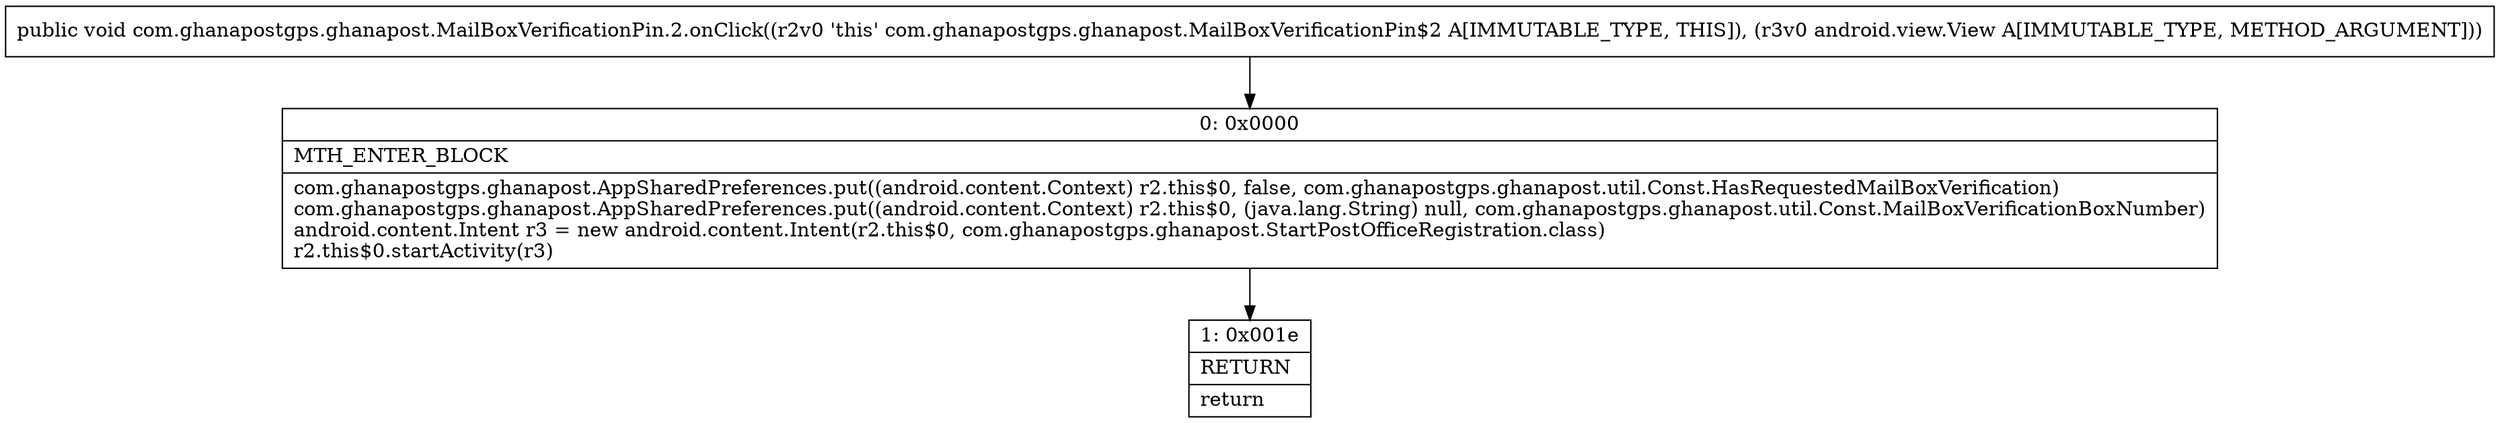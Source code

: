 digraph "CFG forcom.ghanapostgps.ghanapost.MailBoxVerificationPin.2.onClick(Landroid\/view\/View;)V" {
Node_0 [shape=record,label="{0\:\ 0x0000|MTH_ENTER_BLOCK\l|com.ghanapostgps.ghanapost.AppSharedPreferences.put((android.content.Context) r2.this$0, false, com.ghanapostgps.ghanapost.util.Const.HasRequestedMailBoxVerification)\lcom.ghanapostgps.ghanapost.AppSharedPreferences.put((android.content.Context) r2.this$0, (java.lang.String) null, com.ghanapostgps.ghanapost.util.Const.MailBoxVerificationBoxNumber)\landroid.content.Intent r3 = new android.content.Intent(r2.this$0, com.ghanapostgps.ghanapost.StartPostOfficeRegistration.class)\lr2.this$0.startActivity(r3)\l}"];
Node_1 [shape=record,label="{1\:\ 0x001e|RETURN\l|return\l}"];
MethodNode[shape=record,label="{public void com.ghanapostgps.ghanapost.MailBoxVerificationPin.2.onClick((r2v0 'this' com.ghanapostgps.ghanapost.MailBoxVerificationPin$2 A[IMMUTABLE_TYPE, THIS]), (r3v0 android.view.View A[IMMUTABLE_TYPE, METHOD_ARGUMENT])) }"];
MethodNode -> Node_0;
Node_0 -> Node_1;
}

